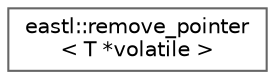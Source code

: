 digraph "类继承关系图"
{
 // LATEX_PDF_SIZE
  bgcolor="transparent";
  edge [fontname=Helvetica,fontsize=10,labelfontname=Helvetica,labelfontsize=10];
  node [fontname=Helvetica,fontsize=10,shape=box,height=0.2,width=0.4];
  rankdir="LR";
  Node0 [id="Node000000",label="eastl::remove_pointer\l\< T *volatile \>",height=0.2,width=0.4,color="grey40", fillcolor="white", style="filled",URL="$structeastl_1_1remove__pointer_3_01_t_01_5volatile_01_4.html",tooltip=" "];
}
